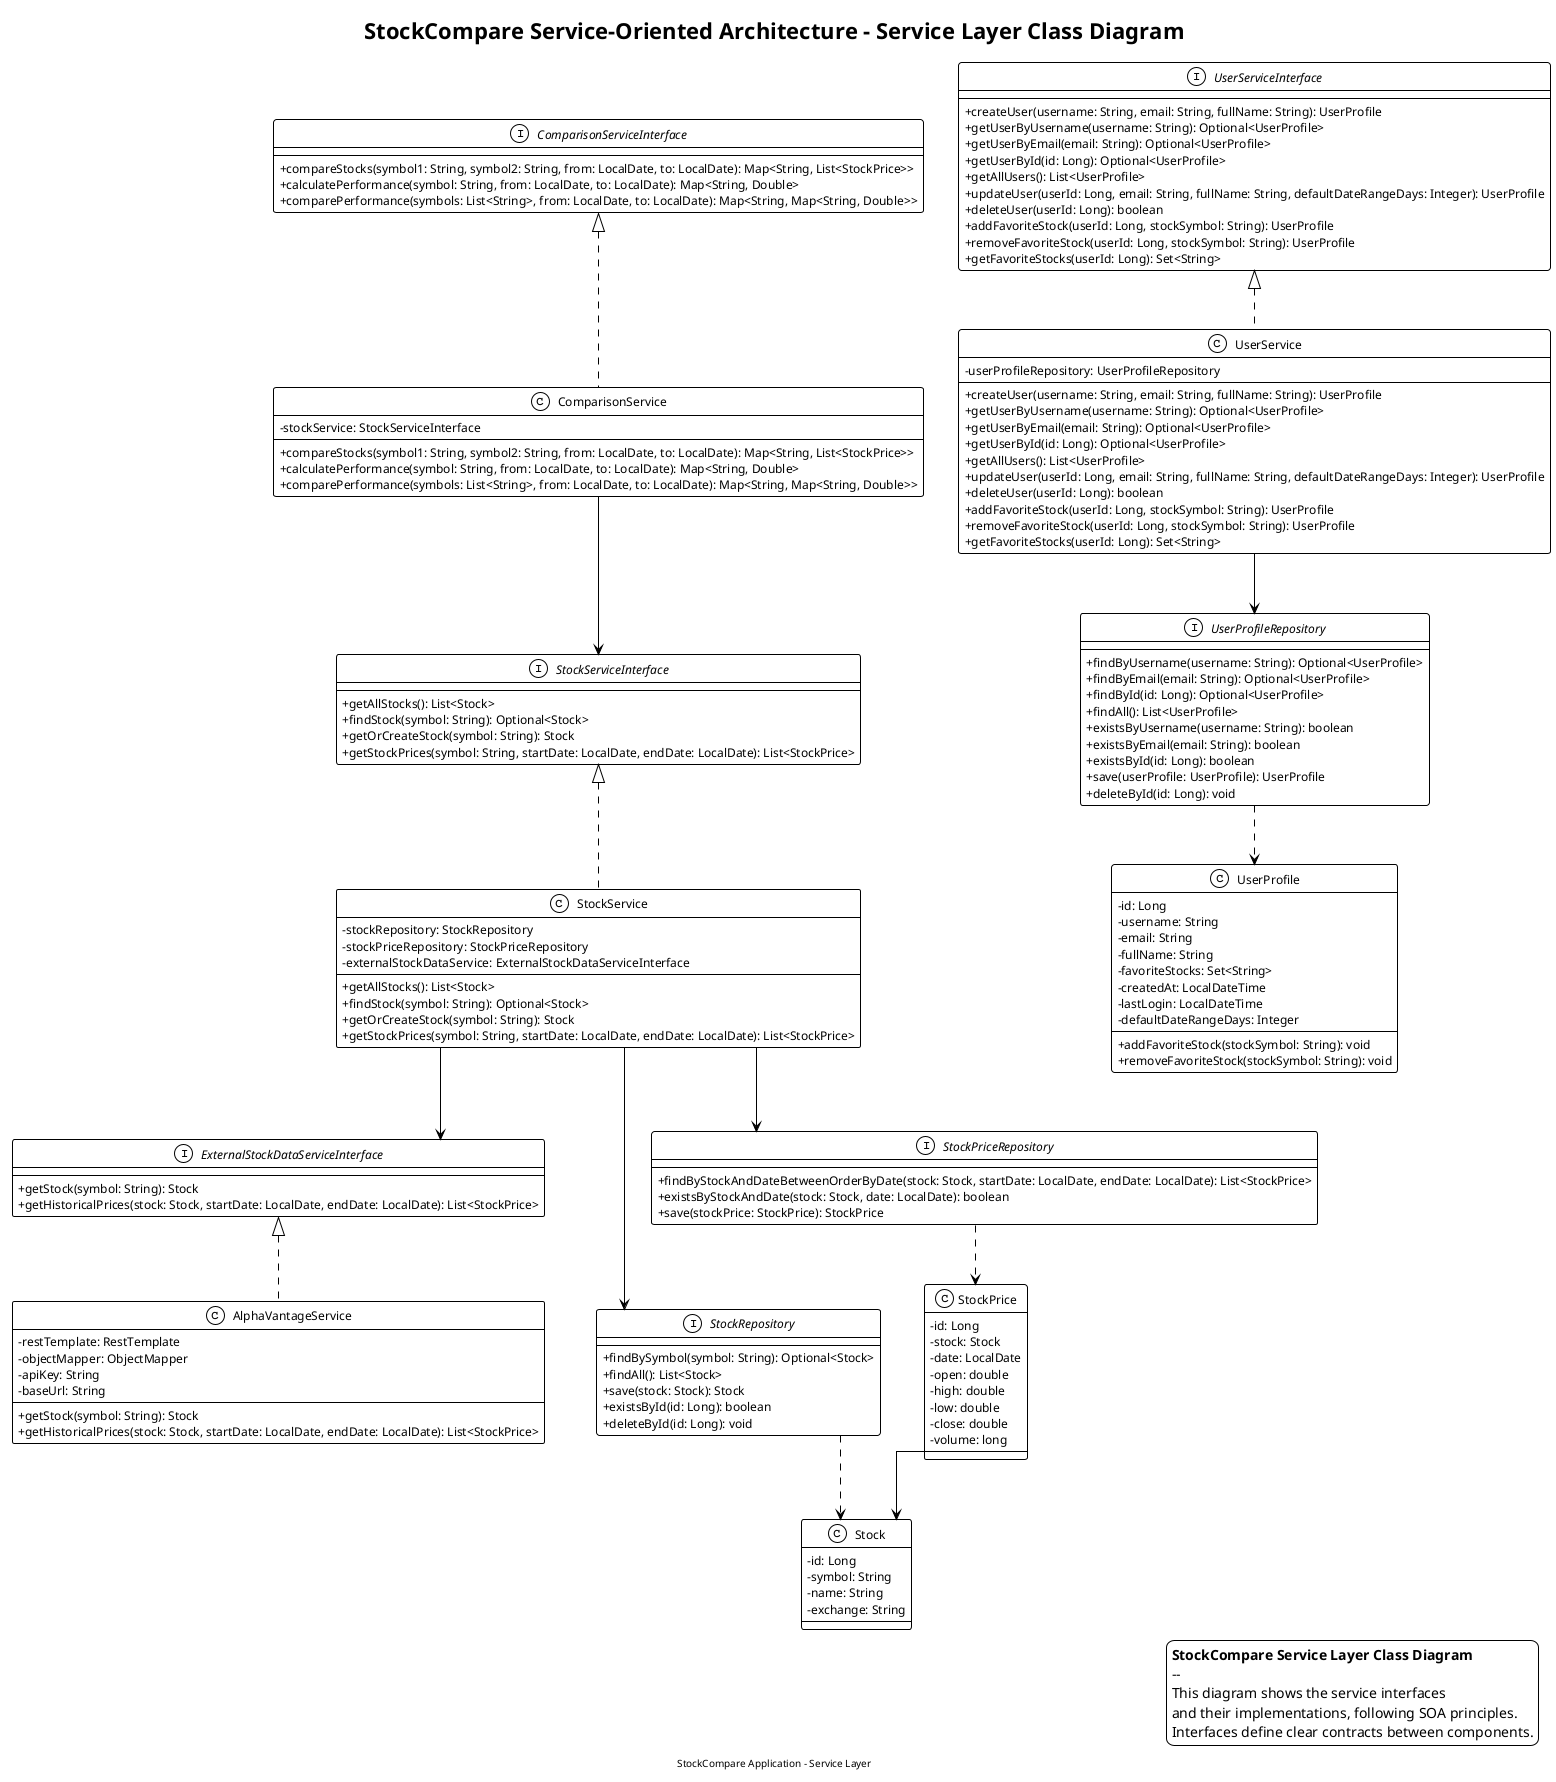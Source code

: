 @startuml StockCompare Service Class Diagram

!theme plain
skinparam classAttributeIconSize 0
skinparam backgroundColor white
skinparam linetype ortho
skinparam DefaultFontSize 12
skinparam DefaultFontName Arial

title "StockCompare Service-Oriented Architecture - Service Layer Class Diagram"

' Stock Service
interface StockServiceInterface {
  + getAllStocks(): List<Stock>
  + findStock(symbol: String): Optional<Stock>
  + getOrCreateStock(symbol: String): Stock
  + getStockPrices(symbol: String, startDate: LocalDate, endDate: LocalDate): List<StockPrice>
}

class StockService {
  - stockRepository: StockRepository
  - stockPriceRepository: StockPriceRepository
  - externalStockDataService: ExternalStockDataServiceInterface
  + getAllStocks(): List<Stock>
  + findStock(symbol: String): Optional<Stock>
  + getOrCreateStock(symbol: String): Stock
  + getStockPrices(symbol: String, startDate: LocalDate, endDate: LocalDate): List<StockPrice>
}

' External Data Service
interface ExternalStockDataServiceInterface {
  + getStock(symbol: String): Stock
  + getHistoricalPrices(stock: Stock, startDate: LocalDate, endDate: LocalDate): List<StockPrice>
}

class AlphaVantageService {
  - restTemplate: RestTemplate
  - objectMapper: ObjectMapper
  - apiKey: String
  - baseUrl: String
  + getStock(symbol: String): Stock
  + getHistoricalPrices(stock: Stock, startDate: LocalDate, endDate: LocalDate): List<StockPrice>
}

' Comparison Service
interface ComparisonServiceInterface {
  + compareStocks(symbol1: String, symbol2: String, from: LocalDate, to: LocalDate): Map<String, List<StockPrice>>
  + calculatePerformance(symbol: String, from: LocalDate, to: LocalDate): Map<String, Double>
  + comparePerformance(symbols: List<String>, from: LocalDate, to: LocalDate): Map<String, Map<String, Double>>
}

class ComparisonService {
  - stockService: StockServiceInterface
  + compareStocks(symbol1: String, symbol2: String, from: LocalDate, to: LocalDate): Map<String, List<StockPrice>>
  + calculatePerformance(symbol: String, from: LocalDate, to: LocalDate): Map<String, Double>
  + comparePerformance(symbols: List<String>, from: LocalDate, to: LocalDate): Map<String, Map<String, Double>>
}

' User Service
interface UserServiceInterface {
  + createUser(username: String, email: String, fullName: String): UserProfile
  + getUserByUsername(username: String): Optional<UserProfile>
  + getUserByEmail(email: String): Optional<UserProfile>
  + getUserById(id: Long): Optional<UserProfile>
  + getAllUsers(): List<UserProfile>
  + updateUser(userId: Long, email: String, fullName: String, defaultDateRangeDays: Integer): UserProfile
  + deleteUser(userId: Long): boolean
  + addFavoriteStock(userId: Long, stockSymbol: String): UserProfile
  + removeFavoriteStock(userId: Long, stockSymbol: String): UserProfile
  + getFavoriteStocks(userId: Long): Set<String>
}

class UserService {
  - userProfileRepository: UserProfileRepository
  + createUser(username: String, email: String, fullName: String): UserProfile
  + getUserByUsername(username: String): Optional<UserProfile>
  + getUserByEmail(email: String): Optional<UserProfile>
  + getUserById(id: Long): Optional<UserProfile>
  + getAllUsers(): List<UserProfile>
  + updateUser(userId: Long, email: String, fullName: String, defaultDateRangeDays: Integer): UserProfile
  + deleteUser(userId: Long): boolean
  + addFavoriteStock(userId: Long, stockSymbol: String): UserProfile
  + removeFavoriteStock(userId: Long, stockSymbol: String): UserProfile
  + getFavoriteStocks(userId: Long): Set<String>
}

' Repositories
interface StockRepository {
  + findBySymbol(symbol: String): Optional<Stock>
  + findAll(): List<Stock>
  + save(stock: Stock): Stock
  + existsById(id: Long): boolean
  + deleteById(id: Long): void
}

interface StockPriceRepository {
  + findByStockAndDateBetweenOrderByDate(stock: Stock, startDate: LocalDate, endDate: LocalDate): List<StockPrice>
  + existsByStockAndDate(stock: Stock, date: LocalDate): boolean
  + save(stockPrice: StockPrice): StockPrice
}

interface UserProfileRepository {
  + findByUsername(username: String): Optional<UserProfile>
  + findByEmail(email: String): Optional<UserProfile>
  + findById(id: Long): Optional<UserProfile>
  + findAll(): List<UserProfile>
  + existsByUsername(username: String): boolean
  + existsByEmail(email: String): boolean
  + existsById(id: Long): boolean
  + save(userProfile: UserProfile): UserProfile
  + deleteById(id: Long): void
}

' Model classes
class Stock {
  - id: Long
  - symbol: String
  - name: String
  - exchange: String
}

class StockPrice {
  - id: Long
  - stock: Stock
  - date: LocalDate
  - open: double
  - high: double
  - low: double
  - close: double
  - volume: long
}

class UserProfile {
  - id: Long
  - username: String
  - email: String
  - fullName: String
  - favoriteStocks: Set<String>
  - createdAt: LocalDateTime
  - lastLogin: LocalDateTime
  - defaultDateRangeDays: Integer
  + addFavoriteStock(stockSymbol: String): void
  + removeFavoriteStock(stockSymbol: String): void
}

' Implementation relationships
StockServiceInterface <|.. StockService
ExternalStockDataServiceInterface <|.. AlphaVantageService
ComparisonServiceInterface <|.. ComparisonService
UserServiceInterface <|.. UserService

' Service dependencies
StockService --> StockRepository
StockService --> StockPriceRepository
StockService --> ExternalStockDataServiceInterface
ComparisonService --> StockServiceInterface
UserService --> UserProfileRepository

' Repository dependencies
StockRepository ..> Stock
StockPriceRepository ..> StockPrice
UserProfileRepository ..> UserProfile
StockPrice --> Stock

' Add legend
legend right
  <b>StockCompare Service Layer Class Diagram</b>
  --
  This diagram shows the service interfaces 
  and their implementations, following SOA principles.
  Interfaces define clear contracts between components.
endlegend

footer "StockCompare Application - Service Layer"

@enduml 